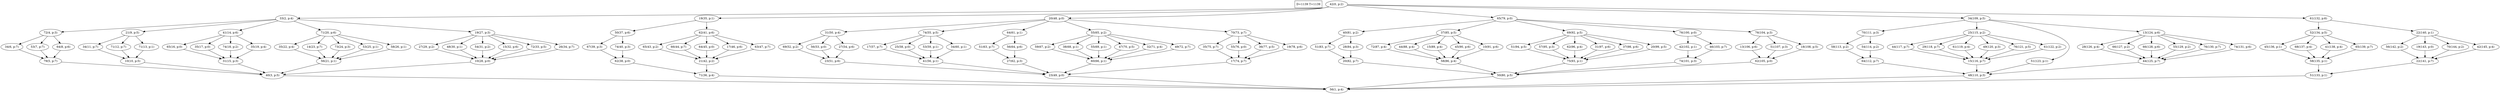digraph Task {
i [shape=box, label="D=1139 T=1139"]; 
0 [label="42(0, p:2)"];
1 [label="56(1, p:4)"];
2 [label="33(2, p:4)"];
3 [label="40(3, p:5)"];
4 [label="72(4, p:3)"];
5 [label="79(5, p:7)"];
6 [label="34(6, p:7)"];
7 [label="53(7, p:7)"];
8 [label="64(8, p:6)"];
9 [label="21(9, p:5)"];
10 [label="10(10, p:5)"];
11 [label="34(11, p:7)"];
12 [label="71(12, p:7)"];
13 [label="71(13, p:1)"];
14 [label="41(14, p:6)"];
15 [label="31(15, p:3)"];
16 [label="65(16, p:0)"];
17 [label="35(17, p:0)"];
18 [label="74(18, p:2)"];
19 [label="35(19, p:4)"];
20 [label="71(20, p:6)"];
21 [label="56(21, p:1)"];
22 [label="35(22, p:4)"];
23 [label="14(23, p:7)"];
24 [label="73(24, p:3)"];
25 [label="53(25, p:1)"];
26 [label="58(26, p:1)"];
27 [label="19(27, p:3)"];
28 [label="10(28, p:0)"];
29 [label="27(29, p:2)"];
30 [label="48(30, p:1)"];
31 [label="54(31, p:2)"];
32 [label="15(32, p:6)"];
33 [label="72(33, p:5)"];
34 [label="26(34, p:7)"];
35 [label="19(35, p:1)"];
36 [label="71(36, p:4)"];
37 [label="50(37, p:6)"];
38 [label="62(38, p:0)"];
39 [label="67(39, p:3)"];
40 [label="74(40, p:3)"];
41 [label="62(41, p:6)"];
42 [label="21(42, p:2)"];
43 [label="65(43, p:2)"];
44 [label="66(44, p:7)"];
45 [label="64(45, p:0)"];
46 [label="17(46, p:6)"];
47 [label="63(47, p:7)"];
48 [label="20(48, p:0)"];
49 [label="23(49, p:0)"];
50 [label="31(50, p:4)"];
51 [label="23(51, p:6)"];
52 [label="69(52, p:2)"];
53 [label="56(53, p:0)"];
54 [label="27(54, p:6)"];
55 [label="74(55, p:5)"];
56 [label="41(56, p:1)"];
57 [label="17(57, p:7)"];
58 [label="25(58, p:0)"];
59 [label="53(59, p:1)"];
60 [label="34(60, p:1)"];
61 [label="64(61, p:1)"];
62 [label="27(62, p:3)"];
63 [label="51(63, p:7)"];
64 [label="56(64, p:6)"];
65 [label="55(65, p:2)"];
66 [label="60(66, p:1)"];
67 [label="59(67, p:2)"];
68 [label="38(68, p:1)"];
69 [label="55(69, p:1)"];
70 [label="47(70, p:5)"];
71 [label="32(71, p:4)"];
72 [label="49(72, p:7)"];
73 [label="70(73, p:7)"];
74 [label="17(74, p:7)"];
75 [label="35(75, p:7)"];
76 [label="55(76, p:0)"];
77 [label="36(77, p:5)"];
78 [label="19(78, p:6)"];
79 [label="65(79, p:0)"];
80 [label="50(80, p:5)"];
81 [label="40(81, p:2)"];
82 [label="20(82, p:7)"];
83 [label="51(83, p:7)"];
84 [label="28(84, p:3)"];
85 [label="37(85, p:5)"];
86 [label="58(86, p:4)"];
87 [label="72(87, p:4)"];
88 [label="44(88, p:4)"];
89 [label="15(89, p:4)"];
90 [label="45(90, p:6)"];
91 [label="10(91, p:6)"];
92 [label="69(92, p:5)"];
93 [label="75(93, p:1)"];
94 [label="51(94, p:5)"];
95 [label="57(95, p:3)"];
96 [label="62(96, p:4)"];
97 [label="31(97, p:6)"];
98 [label="37(98, p:6)"];
99 [label="20(99, p:5)"];
100 [label="76(100, p:0)"];
101 [label="74(101, p:3)"];
102 [label="42(102, p:1)"];
103 [label="46(103, p:7)"];
104 [label="76(104, p:3)"];
105 [label="62(105, p:0)"];
106 [label="13(106, p:6)"];
107 [label="51(107, p:3)"];
108 [label="18(108, p:5)"];
109 [label="34(109, p:5)"];
110 [label="48(110, p:3)"];
111 [label="70(111, p:3)"];
112 [label="64(112, p:7)"];
113 [label="58(113, p:2)"];
114 [label="54(114, p:2)"];
115 [label="25(115, p:2)"];
116 [label="15(116, p:7)"];
117 [label="44(117, p:7)"];
118 [label="29(118, p:7)"];
119 [label="61(119, p:4)"];
120 [label="49(120, p:3)"];
121 [label="76(121, p:5)"];
122 [label="61(122, p:2)"];
123 [label="51(123, p:1)"];
124 [label="13(124, p:6)"];
125 [label="44(125, p:7)"];
126 [label="28(126, p:4)"];
127 [label="66(127, p:2)"];
128 [label="66(128, p:6)"];
129 [label="55(129, p:2)"];
130 [label="76(130, p:7)"];
131 [label="74(131, p:6)"];
132 [label="61(132, p:6)"];
133 [label="51(133, p:1)"];
134 [label="52(134, p:5)"];
135 [label="58(135, p:1)"];
136 [label="45(136, p:1)"];
137 [label="68(137, p:4)"];
138 [label="41(138, p:4)"];
139 [label="65(139, p:7)"];
140 [label="22(140, p:1)"];
141 [label="22(141, p:7)"];
142 [label="56(142, p:2)"];
143 [label="19(143, p:0)"];
144 [label="70(144, p:2)"];
145 [label="42(145, p:4)"];
0 -> 2;
0 -> 35;
0 -> 48;
0 -> 79;
0 -> 109;
0 -> 132;
2 -> 4;
2 -> 9;
2 -> 14;
2 -> 20;
2 -> 27;
3 -> 1;
4 -> 6;
4 -> 7;
4 -> 8;
5 -> 3;
6 -> 5;
7 -> 5;
8 -> 5;
9 -> 11;
9 -> 12;
9 -> 13;
10 -> 3;
11 -> 10;
12 -> 10;
13 -> 10;
14 -> 16;
14 -> 17;
14 -> 18;
14 -> 19;
15 -> 3;
16 -> 15;
17 -> 15;
18 -> 15;
19 -> 15;
20 -> 22;
20 -> 23;
20 -> 24;
20 -> 25;
20 -> 26;
21 -> 3;
22 -> 21;
23 -> 21;
24 -> 21;
25 -> 21;
26 -> 21;
27 -> 29;
27 -> 30;
27 -> 31;
27 -> 32;
27 -> 33;
27 -> 34;
28 -> 3;
29 -> 28;
30 -> 28;
31 -> 28;
32 -> 28;
33 -> 28;
34 -> 28;
35 -> 37;
35 -> 41;
36 -> 1;
37 -> 39;
37 -> 40;
38 -> 36;
39 -> 38;
40 -> 38;
41 -> 43;
41 -> 44;
41 -> 45;
41 -> 46;
41 -> 47;
42 -> 36;
43 -> 42;
44 -> 42;
45 -> 42;
46 -> 42;
47 -> 42;
48 -> 50;
48 -> 55;
48 -> 61;
48 -> 65;
48 -> 73;
49 -> 1;
50 -> 52;
50 -> 53;
50 -> 54;
51 -> 49;
52 -> 51;
53 -> 51;
54 -> 51;
55 -> 57;
55 -> 58;
55 -> 59;
55 -> 60;
56 -> 49;
57 -> 56;
58 -> 56;
59 -> 56;
60 -> 56;
61 -> 63;
61 -> 64;
62 -> 49;
63 -> 62;
64 -> 62;
65 -> 67;
65 -> 68;
65 -> 69;
65 -> 70;
65 -> 71;
65 -> 72;
66 -> 49;
67 -> 66;
68 -> 66;
69 -> 66;
70 -> 66;
71 -> 66;
72 -> 66;
73 -> 75;
73 -> 76;
73 -> 77;
73 -> 78;
74 -> 49;
75 -> 74;
76 -> 74;
77 -> 74;
78 -> 74;
79 -> 81;
79 -> 85;
79 -> 92;
79 -> 100;
79 -> 104;
80 -> 1;
81 -> 83;
81 -> 84;
82 -> 80;
83 -> 82;
84 -> 82;
85 -> 87;
85 -> 88;
85 -> 89;
85 -> 90;
85 -> 91;
86 -> 80;
87 -> 86;
88 -> 86;
89 -> 86;
90 -> 86;
91 -> 86;
92 -> 94;
92 -> 95;
92 -> 96;
92 -> 97;
92 -> 98;
92 -> 99;
93 -> 80;
94 -> 93;
95 -> 93;
96 -> 93;
97 -> 93;
98 -> 93;
99 -> 93;
100 -> 102;
100 -> 103;
101 -> 80;
102 -> 101;
103 -> 101;
104 -> 106;
104 -> 107;
104 -> 108;
105 -> 80;
106 -> 105;
107 -> 105;
108 -> 105;
109 -> 111;
109 -> 115;
109 -> 123;
109 -> 124;
110 -> 1;
111 -> 113;
111 -> 114;
112 -> 110;
113 -> 112;
114 -> 112;
115 -> 117;
115 -> 118;
115 -> 119;
115 -> 120;
115 -> 121;
115 -> 122;
116 -> 110;
117 -> 116;
118 -> 116;
119 -> 116;
120 -> 116;
121 -> 116;
122 -> 116;
123 -> 110;
124 -> 126;
124 -> 127;
124 -> 128;
124 -> 129;
124 -> 130;
124 -> 131;
125 -> 110;
126 -> 125;
127 -> 125;
128 -> 125;
129 -> 125;
130 -> 125;
131 -> 125;
132 -> 134;
132 -> 140;
133 -> 1;
134 -> 136;
134 -> 137;
134 -> 138;
134 -> 139;
135 -> 133;
136 -> 135;
137 -> 135;
138 -> 135;
139 -> 135;
140 -> 142;
140 -> 143;
140 -> 144;
140 -> 145;
141 -> 133;
142 -> 141;
143 -> 141;
144 -> 141;
145 -> 141;
}